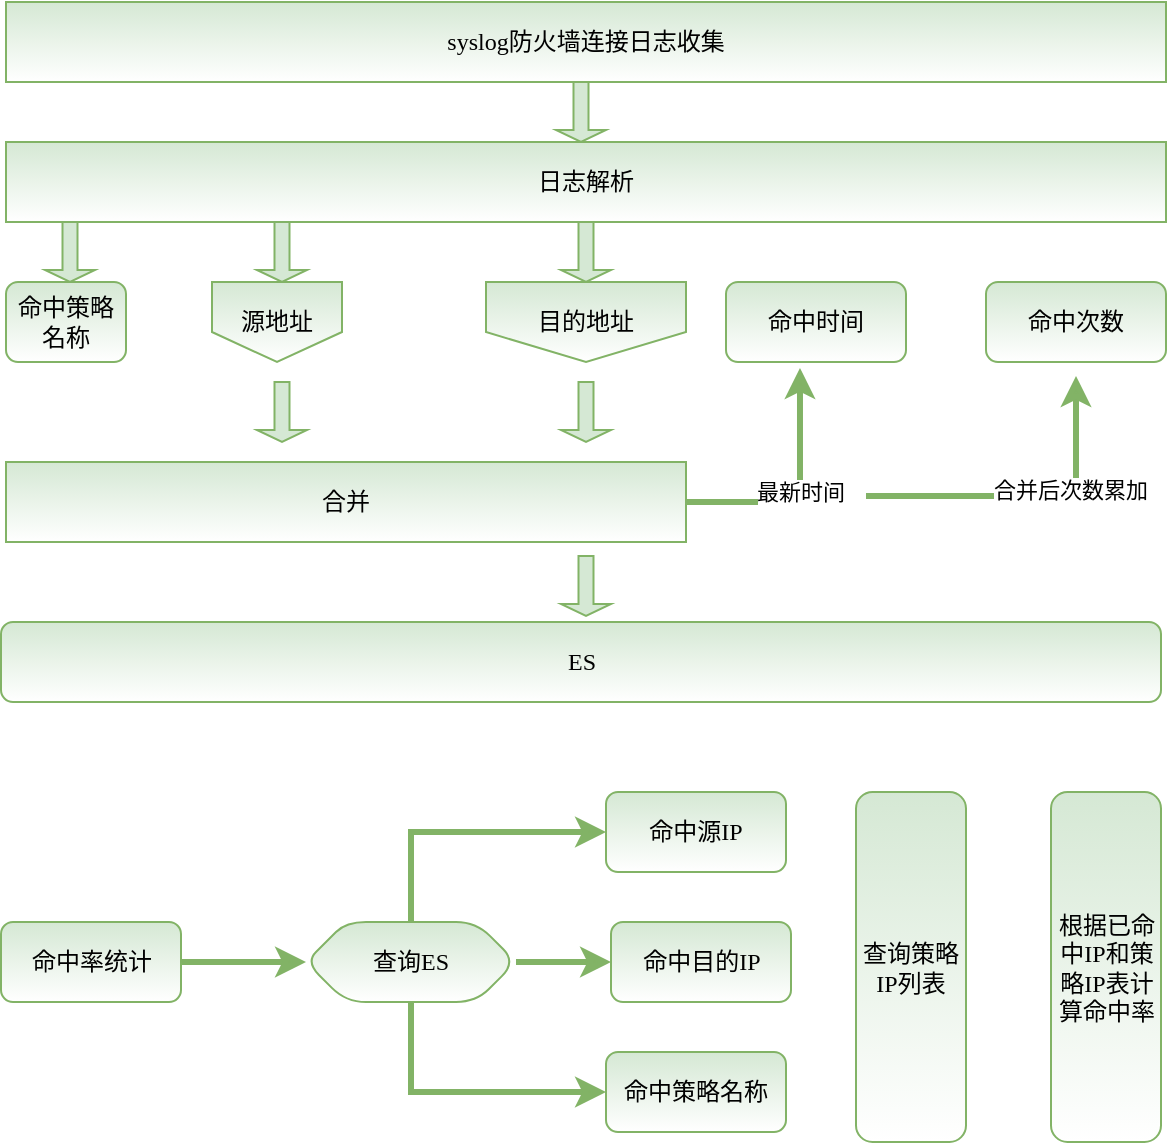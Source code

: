 <mxfile version="13.8.9-1" type="github">
  <diagram id="PffAFQd2I-EF13QZNPvq" name="Page-1">
    <mxGraphModel dx="1042" dy="603" grid="1" gridSize="10" guides="1" tooltips="1" connect="1" arrows="1" fold="1" page="1" pageScale="1" pageWidth="1169" pageHeight="826" math="0" shadow="0">
      <root>
        <mxCell id="0" />
        <mxCell id="1" parent="0" />
        <mxCell id="8tvUs0CyN3Y6ZN8EFVeN-10" value="syslog防火墙连接日志收集" style="rounded=0;whiteSpace=wrap;html=1;labelBackgroundColor=none;fontFamily=Verdana;align=center;fillColor=#d5e8d4;strokeColor=#82b366;gradientColor=#ffffff;" vertex="1" parent="1">
          <mxGeometry x="160" y="80" width="580" height="40" as="geometry" />
        </mxCell>
        <mxCell id="8tvUs0CyN3Y6ZN8EFVeN-12" value="日志解析" style="rounded=0;whiteSpace=wrap;html=1;labelBackgroundColor=none;fontFamily=Verdana;align=center;fillColor=#d5e8d4;strokeColor=#82b366;gradientColor=#ffffff;" vertex="1" parent="1">
          <mxGeometry x="160" y="150" width="580" height="40" as="geometry" />
        </mxCell>
        <mxCell id="8tvUs0CyN3Y6ZN8EFVeN-15" value="命中策略名称" style="rounded=1;whiteSpace=wrap;html=1;labelBackgroundColor=none;fontFamily=Verdana;align=center;fillColor=#d5e8d4;strokeColor=#82b366;gradientColor=#ffffff;" vertex="1" parent="1">
          <mxGeometry x="160" y="220" width="60" height="40" as="geometry" />
        </mxCell>
        <mxCell id="8tvUs0CyN3Y6ZN8EFVeN-18" value="命中时间" style="rounded=1;whiteSpace=wrap;html=1;labelBackgroundColor=none;fontFamily=Verdana;align=center;fillColor=#d5e8d4;strokeColor=#82b366;gradientColor=#ffffff;" vertex="1" parent="1">
          <mxGeometry x="520" y="220" width="90" height="40" as="geometry" />
        </mxCell>
        <mxCell id="8tvUs0CyN3Y6ZN8EFVeN-19" value="命中次数" style="rounded=1;whiteSpace=wrap;html=1;labelBackgroundColor=none;fontFamily=Verdana;align=center;fillColor=#d5e8d4;strokeColor=#82b366;gradientColor=#ffffff;" vertex="1" parent="1">
          <mxGeometry x="650" y="220" width="90" height="40" as="geometry" />
        </mxCell>
        <mxCell id="8tvUs0CyN3Y6ZN8EFVeN-31" value="最新时间" style="edgeStyle=orthogonalEdgeStyle;rounded=0;orthogonalLoop=1;jettySize=auto;html=1;fontFamily=Verdana;entryX=0.411;entryY=1.075;entryDx=0;entryDy=0;entryPerimeter=0;fillColor=#d5e8d4;strokeColor=#82b366;strokeWidth=3;" edge="1" parent="1" source="8tvUs0CyN3Y6ZN8EFVeN-20" target="8tvUs0CyN3Y6ZN8EFVeN-18">
          <mxGeometry relative="1" as="geometry">
            <mxPoint x="460" y="310" as="targetPoint" />
          </mxGeometry>
        </mxCell>
        <mxCell id="8tvUs0CyN3Y6ZN8EFVeN-39" style="edgeStyle=orthogonalEdgeStyle;rounded=0;orthogonalLoop=1;jettySize=auto;html=1;entryX=0.5;entryY=1;entryDx=0;entryDy=0;fontFamily=Verdana;fillColor=#d5e8d4;strokeColor=#82b366;jumpSize=6;strokeWidth=3;" edge="1" parent="1">
          <mxGeometry relative="1" as="geometry">
            <mxPoint x="590" y="327" as="sourcePoint" />
            <mxPoint x="695" y="267" as="targetPoint" />
            <Array as="points">
              <mxPoint x="695" y="327" />
            </Array>
          </mxGeometry>
        </mxCell>
        <mxCell id="8tvUs0CyN3Y6ZN8EFVeN-40" value="合并后次数累加" style="edgeLabel;html=1;align=center;verticalAlign=middle;resizable=0;points=[];fontFamily=Verdana;" vertex="1" connectable="0" parent="8tvUs0CyN3Y6ZN8EFVeN-39">
          <mxGeometry x="0.231" y="3" relative="1" as="geometry">
            <mxPoint as="offset" />
          </mxGeometry>
        </mxCell>
        <mxCell id="8tvUs0CyN3Y6ZN8EFVeN-20" value="合并" style="rounded=0;whiteSpace=wrap;html=1;labelBackgroundColor=none;fontFamily=Verdana;align=center;fillColor=#d5e8d4;strokeColor=#82b366;gradientColor=#ffffff;" vertex="1" parent="1">
          <mxGeometry x="160" y="310" width="340" height="40" as="geometry" />
        </mxCell>
        <mxCell id="8tvUs0CyN3Y6ZN8EFVeN-46" value="" style="shape=singleArrow;direction=south;whiteSpace=wrap;html=1;labelBackgroundColor=none;fontFamily=Verdana;align=center;fillColor=#d5e8d4;strokeColor=#82b366;" vertex="1" parent="1">
          <mxGeometry x="179.5" y="190" width="25" height="30" as="geometry" />
        </mxCell>
        <mxCell id="8tvUs0CyN3Y6ZN8EFVeN-52" value="" style="shape=singleArrow;direction=south;whiteSpace=wrap;html=1;labelBackgroundColor=none;fontFamily=Verdana;align=center;fillColor=#d5e8d4;strokeColor=#82b366;" vertex="1" parent="1">
          <mxGeometry x="285.5" y="190" width="25" height="30" as="geometry" />
        </mxCell>
        <mxCell id="8tvUs0CyN3Y6ZN8EFVeN-53" value="" style="shape=singleArrow;direction=south;whiteSpace=wrap;html=1;labelBackgroundColor=none;fontFamily=Verdana;align=center;fillColor=#d5e8d4;strokeColor=#82b366;" vertex="1" parent="1">
          <mxGeometry x="437.5" y="190" width="25" height="30" as="geometry" />
        </mxCell>
        <mxCell id="8tvUs0CyN3Y6ZN8EFVeN-54" value="" style="shape=singleArrow;direction=south;whiteSpace=wrap;html=1;labelBackgroundColor=none;fontFamily=Verdana;align=center;fillColor=#d5e8d4;strokeColor=#82b366;" vertex="1" parent="1">
          <mxGeometry x="435" y="120" width="25" height="30" as="geometry" />
        </mxCell>
        <mxCell id="8tvUs0CyN3Y6ZN8EFVeN-55" value="源地址" style="shape=offPageConnector;whiteSpace=wrap;html=1;labelBackgroundColor=none;fontFamily=Verdana;align=center;fillColor=#d5e8d4;strokeColor=#82b366;gradientColor=#ffffff;" vertex="1" parent="1">
          <mxGeometry x="263" y="220" width="65" height="40" as="geometry" />
        </mxCell>
        <mxCell id="8tvUs0CyN3Y6ZN8EFVeN-61" value="目的地址" style="shape=offPageConnector;whiteSpace=wrap;html=1;labelBackgroundColor=none;fontFamily=Verdana;align=center;fillColor=#d5e8d4;strokeColor=#82b366;gradientColor=#ffffff;" vertex="1" parent="1">
          <mxGeometry x="400" y="220" width="100" height="40" as="geometry" />
        </mxCell>
        <mxCell id="8tvUs0CyN3Y6ZN8EFVeN-65" value="" style="shape=singleArrow;direction=south;whiteSpace=wrap;html=1;labelBackgroundColor=none;fontFamily=Verdana;align=center;fillColor=#d5e8d4;strokeColor=#82b366;" vertex="1" parent="1">
          <mxGeometry x="285.5" y="270" width="25" height="30" as="geometry" />
        </mxCell>
        <mxCell id="8tvUs0CyN3Y6ZN8EFVeN-66" value="" style="shape=singleArrow;direction=south;whiteSpace=wrap;html=1;labelBackgroundColor=none;fontFamily=Verdana;align=center;fillColor=#d5e8d4;strokeColor=#82b366;" vertex="1" parent="1">
          <mxGeometry x="437.5" y="270" width="25" height="30" as="geometry" />
        </mxCell>
        <mxCell id="8tvUs0CyN3Y6ZN8EFVeN-80" value="" style="edgeStyle=orthogonalEdgeStyle;rounded=0;jumpSize=6;orthogonalLoop=1;jettySize=auto;html=1;strokeColor=#82b366;strokeWidth=3;fontFamily=Verdana;fillColor=#d5e8d4;" edge="1" parent="1" source="8tvUs0CyN3Y6ZN8EFVeN-75" target="8tvUs0CyN3Y6ZN8EFVeN-79">
          <mxGeometry relative="1" as="geometry" />
        </mxCell>
        <mxCell id="8tvUs0CyN3Y6ZN8EFVeN-75" value="命中率统计" style="rounded=1;whiteSpace=wrap;html=1;labelBackgroundColor=none;fontFamily=Verdana;align=center;fillColor=#d5e8d4;strokeColor=#82b366;gradientColor=#ffffff;" vertex="1" parent="1">
          <mxGeometry x="157.5" y="540" width="90" height="40" as="geometry" />
        </mxCell>
        <mxCell id="8tvUs0CyN3Y6ZN8EFVeN-76" value="ES" style="rounded=1;whiteSpace=wrap;html=1;labelBackgroundColor=none;fontFamily=Verdana;align=center;fillColor=#d5e8d4;strokeColor=#82b366;gradientColor=#ffffff;" vertex="1" parent="1">
          <mxGeometry x="157.5" y="390" width="580" height="40" as="geometry" />
        </mxCell>
        <mxCell id="8tvUs0CyN3Y6ZN8EFVeN-78" value="" style="shape=singleArrow;direction=south;whiteSpace=wrap;html=1;labelBackgroundColor=none;fontFamily=Verdana;align=center;fillColor=#d5e8d4;strokeColor=#82b366;" vertex="1" parent="1">
          <mxGeometry x="437.5" y="357" width="25" height="30" as="geometry" />
        </mxCell>
        <mxCell id="8tvUs0CyN3Y6ZN8EFVeN-86" style="edgeStyle=orthogonalEdgeStyle;rounded=0;jumpSize=6;orthogonalLoop=1;jettySize=auto;html=1;strokeColor=#82b366;strokeWidth=3;fontFamily=Verdana;fillColor=#d5e8d4;" edge="1" parent="1" source="8tvUs0CyN3Y6ZN8EFVeN-79" target="8tvUs0CyN3Y6ZN8EFVeN-84">
          <mxGeometry relative="1" as="geometry" />
        </mxCell>
        <mxCell id="8tvUs0CyN3Y6ZN8EFVeN-89" style="edgeStyle=orthogonalEdgeStyle;rounded=0;jumpSize=6;orthogonalLoop=1;jettySize=auto;html=1;exitX=0.5;exitY=0;exitDx=0;exitDy=0;strokeColor=#82b366;strokeWidth=3;fontFamily=Verdana;fillColor=#d5e8d4;" edge="1" parent="1" source="8tvUs0CyN3Y6ZN8EFVeN-79" target="8tvUs0CyN3Y6ZN8EFVeN-83">
          <mxGeometry relative="1" as="geometry">
            <mxPoint x="430" y="470" as="targetPoint" />
            <Array as="points">
              <mxPoint x="363" y="495" />
            </Array>
          </mxGeometry>
        </mxCell>
        <mxCell id="8tvUs0CyN3Y6ZN8EFVeN-90" style="edgeStyle=orthogonalEdgeStyle;rounded=0;jumpSize=6;orthogonalLoop=1;jettySize=auto;html=1;strokeColor=#82b366;strokeWidth=3;fontFamily=Verdana;entryX=0;entryY=0.5;entryDx=0;entryDy=0;fillColor=#d5e8d4;" edge="1" parent="1" source="8tvUs0CyN3Y6ZN8EFVeN-79" target="8tvUs0CyN3Y6ZN8EFVeN-85">
          <mxGeometry relative="1" as="geometry">
            <mxPoint x="420" y="650" as="targetPoint" />
            <Array as="points">
              <mxPoint x="363" y="625" />
            </Array>
          </mxGeometry>
        </mxCell>
        <mxCell id="8tvUs0CyN3Y6ZN8EFVeN-79" value="查询ES" style="shape=hexagon;perimeter=hexagonPerimeter2;whiteSpace=wrap;html=1;fixedSize=1;rounded=1;fontFamily=Verdana;strokeColor=#82b366;fillColor=#d5e8d4;gradientColor=#ffffff;" vertex="1" parent="1">
          <mxGeometry x="310" y="540" width="105" height="40" as="geometry" />
        </mxCell>
        <mxCell id="8tvUs0CyN3Y6ZN8EFVeN-83" value="命中源IP" style="rounded=1;whiteSpace=wrap;html=1;labelBackgroundColor=none;fontFamily=Verdana;align=center;fillColor=#d5e8d4;strokeColor=#82b366;gradientColor=#ffffff;" vertex="1" parent="1">
          <mxGeometry x="460" y="475" width="90" height="40" as="geometry" />
        </mxCell>
        <mxCell id="8tvUs0CyN3Y6ZN8EFVeN-84" value="命中目的IP" style="rounded=1;whiteSpace=wrap;html=1;labelBackgroundColor=none;fontFamily=Verdana;align=center;fillColor=#d5e8d4;strokeColor=#82b366;gradientColor=#ffffff;" vertex="1" parent="1">
          <mxGeometry x="462.5" y="540" width="90" height="40" as="geometry" />
        </mxCell>
        <mxCell id="8tvUs0CyN3Y6ZN8EFVeN-85" value="命中策略名称" style="rounded=1;whiteSpace=wrap;html=1;labelBackgroundColor=none;fontFamily=Verdana;align=center;fillColor=#d5e8d4;strokeColor=#82b366;gradientColor=#ffffff;" vertex="1" parent="1">
          <mxGeometry x="460" y="605" width="90" height="40" as="geometry" />
        </mxCell>
        <mxCell id="8tvUs0CyN3Y6ZN8EFVeN-91" value="查询策略IP列表" style="rounded=1;whiteSpace=wrap;html=1;labelBackgroundColor=none;fontFamily=Verdana;align=center;fillColor=#d5e8d4;strokeColor=#82b366;gradientColor=#ffffff;" vertex="1" parent="1">
          <mxGeometry x="585" y="475" width="55" height="175" as="geometry" />
        </mxCell>
        <mxCell id="8tvUs0CyN3Y6ZN8EFVeN-92" value="根据已命中IP和策略IP表计算命中率" style="rounded=1;whiteSpace=wrap;html=1;labelBackgroundColor=none;fontFamily=Verdana;align=center;fillColor=#d5e8d4;strokeColor=#82b366;gradientColor=#ffffff;" vertex="1" parent="1">
          <mxGeometry x="682.5" y="475" width="55" height="175" as="geometry" />
        </mxCell>
      </root>
    </mxGraphModel>
  </diagram>
</mxfile>
